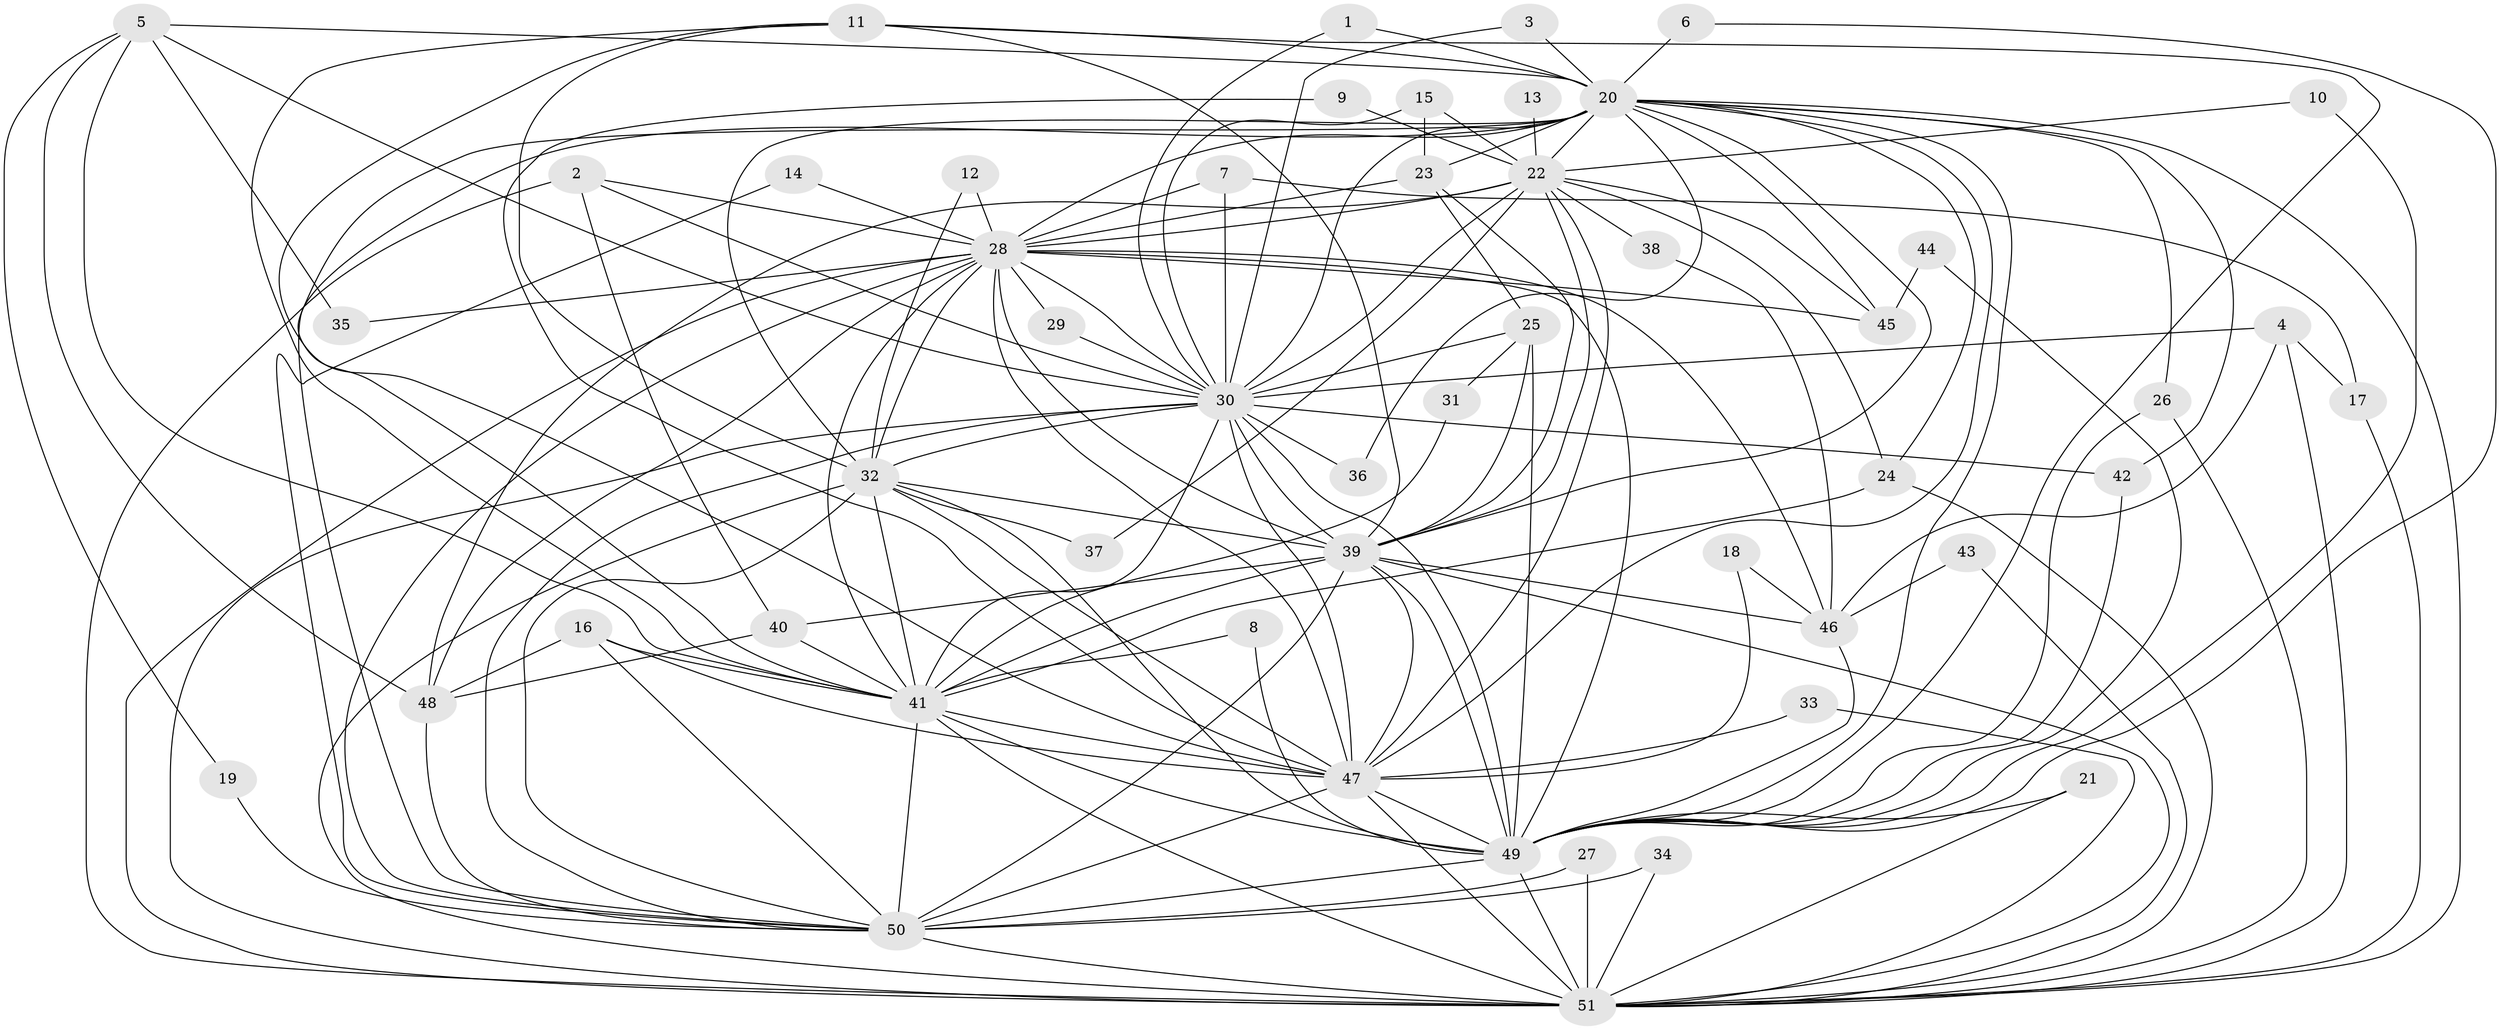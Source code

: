 // original degree distribution, {17: 0.00980392156862745, 14: 0.029411764705882353, 22: 0.00980392156862745, 26: 0.00980392156862745, 18: 0.00980392156862745, 20: 0.0196078431372549, 24: 0.00980392156862745, 23: 0.00980392156862745, 2: 0.5294117647058824, 4: 0.12745098039215685, 3: 0.18627450980392157, 6: 0.0196078431372549, 5: 0.0196078431372549, 7: 0.00980392156862745}
// Generated by graph-tools (version 1.1) at 2025/49/03/09/25 03:49:32]
// undirected, 51 vertices, 153 edges
graph export_dot {
graph [start="1"]
  node [color=gray90,style=filled];
  1;
  2;
  3;
  4;
  5;
  6;
  7;
  8;
  9;
  10;
  11;
  12;
  13;
  14;
  15;
  16;
  17;
  18;
  19;
  20;
  21;
  22;
  23;
  24;
  25;
  26;
  27;
  28;
  29;
  30;
  31;
  32;
  33;
  34;
  35;
  36;
  37;
  38;
  39;
  40;
  41;
  42;
  43;
  44;
  45;
  46;
  47;
  48;
  49;
  50;
  51;
  1 -- 20 [weight=1.0];
  1 -- 30 [weight=1.0];
  2 -- 28 [weight=1.0];
  2 -- 30 [weight=1.0];
  2 -- 40 [weight=1.0];
  2 -- 51 [weight=1.0];
  3 -- 20 [weight=1.0];
  3 -- 30 [weight=1.0];
  4 -- 17 [weight=1.0];
  4 -- 30 [weight=1.0];
  4 -- 46 [weight=1.0];
  4 -- 51 [weight=1.0];
  5 -- 19 [weight=1.0];
  5 -- 20 [weight=1.0];
  5 -- 30 [weight=1.0];
  5 -- 35 [weight=1.0];
  5 -- 41 [weight=1.0];
  5 -- 48 [weight=1.0];
  6 -- 20 [weight=1.0];
  6 -- 49 [weight=1.0];
  7 -- 17 [weight=1.0];
  7 -- 28 [weight=1.0];
  7 -- 30 [weight=1.0];
  8 -- 41 [weight=1.0];
  8 -- 49 [weight=1.0];
  9 -- 22 [weight=1.0];
  9 -- 47 [weight=1.0];
  10 -- 22 [weight=1.0];
  10 -- 49 [weight=2.0];
  11 -- 20 [weight=1.0];
  11 -- 32 [weight=1.0];
  11 -- 39 [weight=1.0];
  11 -- 41 [weight=1.0];
  11 -- 47 [weight=1.0];
  11 -- 49 [weight=1.0];
  12 -- 28 [weight=1.0];
  12 -- 32 [weight=1.0];
  13 -- 22 [weight=1.0];
  14 -- 28 [weight=1.0];
  14 -- 50 [weight=1.0];
  15 -- 22 [weight=1.0];
  15 -- 23 [weight=1.0];
  15 -- 30 [weight=1.0];
  16 -- 41 [weight=1.0];
  16 -- 47 [weight=1.0];
  16 -- 48 [weight=1.0];
  16 -- 50 [weight=1.0];
  17 -- 51 [weight=1.0];
  18 -- 46 [weight=1.0];
  18 -- 47 [weight=1.0];
  19 -- 50 [weight=1.0];
  20 -- 22 [weight=1.0];
  20 -- 23 [weight=1.0];
  20 -- 24 [weight=1.0];
  20 -- 26 [weight=2.0];
  20 -- 28 [weight=3.0];
  20 -- 30 [weight=1.0];
  20 -- 32 [weight=1.0];
  20 -- 36 [weight=1.0];
  20 -- 39 [weight=1.0];
  20 -- 41 [weight=1.0];
  20 -- 42 [weight=1.0];
  20 -- 45 [weight=1.0];
  20 -- 47 [weight=1.0];
  20 -- 49 [weight=1.0];
  20 -- 50 [weight=1.0];
  20 -- 51 [weight=2.0];
  21 -- 49 [weight=1.0];
  21 -- 51 [weight=1.0];
  22 -- 24 [weight=1.0];
  22 -- 28 [weight=1.0];
  22 -- 30 [weight=1.0];
  22 -- 37 [weight=1.0];
  22 -- 38 [weight=1.0];
  22 -- 39 [weight=1.0];
  22 -- 45 [weight=1.0];
  22 -- 47 [weight=1.0];
  22 -- 48 [weight=1.0];
  23 -- 25 [weight=1.0];
  23 -- 28 [weight=1.0];
  23 -- 39 [weight=1.0];
  24 -- 41 [weight=1.0];
  24 -- 51 [weight=1.0];
  25 -- 30 [weight=1.0];
  25 -- 31 [weight=1.0];
  25 -- 39 [weight=1.0];
  25 -- 49 [weight=1.0];
  26 -- 49 [weight=1.0];
  26 -- 51 [weight=1.0];
  27 -- 50 [weight=1.0];
  27 -- 51 [weight=1.0];
  28 -- 29 [weight=1.0];
  28 -- 30 [weight=1.0];
  28 -- 32 [weight=2.0];
  28 -- 35 [weight=1.0];
  28 -- 39 [weight=2.0];
  28 -- 41 [weight=1.0];
  28 -- 45 [weight=2.0];
  28 -- 46 [weight=1.0];
  28 -- 47 [weight=1.0];
  28 -- 48 [weight=1.0];
  28 -- 49 [weight=1.0];
  28 -- 50 [weight=1.0];
  28 -- 51 [weight=1.0];
  29 -- 30 [weight=1.0];
  30 -- 32 [weight=1.0];
  30 -- 36 [weight=1.0];
  30 -- 39 [weight=1.0];
  30 -- 41 [weight=1.0];
  30 -- 42 [weight=1.0];
  30 -- 47 [weight=1.0];
  30 -- 49 [weight=2.0];
  30 -- 50 [weight=1.0];
  30 -- 51 [weight=1.0];
  31 -- 41 [weight=1.0];
  32 -- 37 [weight=1.0];
  32 -- 39 [weight=1.0];
  32 -- 41 [weight=1.0];
  32 -- 47 [weight=1.0];
  32 -- 49 [weight=1.0];
  32 -- 50 [weight=2.0];
  32 -- 51 [weight=2.0];
  33 -- 47 [weight=1.0];
  33 -- 51 [weight=1.0];
  34 -- 50 [weight=1.0];
  34 -- 51 [weight=1.0];
  38 -- 46 [weight=1.0];
  39 -- 40 [weight=1.0];
  39 -- 41 [weight=2.0];
  39 -- 46 [weight=1.0];
  39 -- 47 [weight=1.0];
  39 -- 49 [weight=2.0];
  39 -- 50 [weight=1.0];
  39 -- 51 [weight=1.0];
  40 -- 41 [weight=1.0];
  40 -- 48 [weight=1.0];
  41 -- 47 [weight=2.0];
  41 -- 49 [weight=1.0];
  41 -- 50 [weight=1.0];
  41 -- 51 [weight=1.0];
  42 -- 49 [weight=1.0];
  43 -- 46 [weight=1.0];
  43 -- 51 [weight=1.0];
  44 -- 45 [weight=1.0];
  44 -- 49 [weight=1.0];
  46 -- 49 [weight=1.0];
  47 -- 49 [weight=2.0];
  47 -- 50 [weight=1.0];
  47 -- 51 [weight=1.0];
  48 -- 50 [weight=1.0];
  49 -- 50 [weight=2.0];
  49 -- 51 [weight=1.0];
  50 -- 51 [weight=3.0];
}
